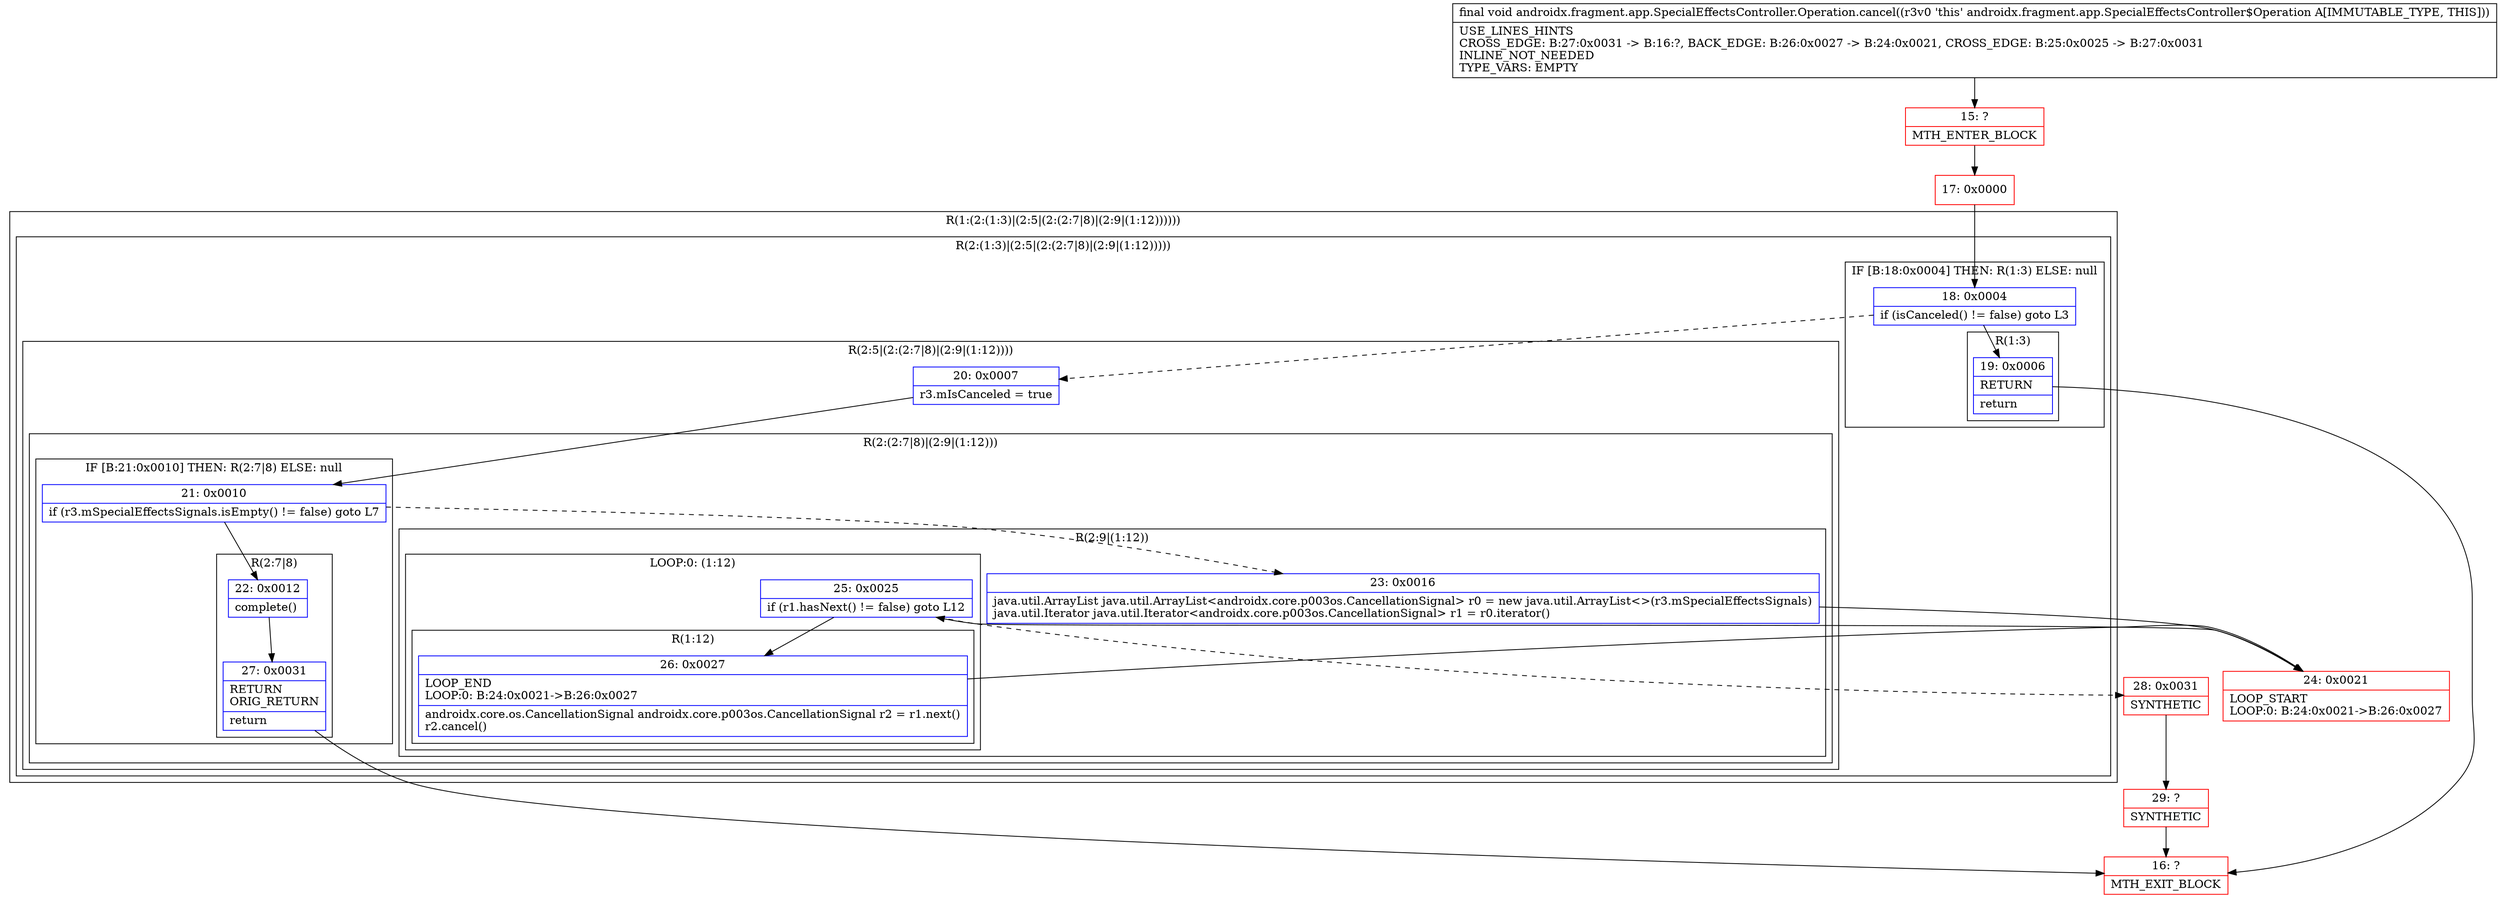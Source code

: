 digraph "CFG forandroidx.fragment.app.SpecialEffectsController.Operation.cancel()V" {
subgraph cluster_Region_2054777248 {
label = "R(1:(2:(1:3)|(2:5|(2:(2:7|8)|(2:9|(1:12))))))";
node [shape=record,color=blue];
subgraph cluster_Region_1677199748 {
label = "R(2:(1:3)|(2:5|(2:(2:7|8)|(2:9|(1:12)))))";
node [shape=record,color=blue];
subgraph cluster_IfRegion_1266841672 {
label = "IF [B:18:0x0004] THEN: R(1:3) ELSE: null";
node [shape=record,color=blue];
Node_18 [shape=record,label="{18\:\ 0x0004|if (isCanceled() != false) goto L3\l}"];
subgraph cluster_Region_1842024576 {
label = "R(1:3)";
node [shape=record,color=blue];
Node_19 [shape=record,label="{19\:\ 0x0006|RETURN\l|return\l}"];
}
}
subgraph cluster_Region_1557020912 {
label = "R(2:5|(2:(2:7|8)|(2:9|(1:12))))";
node [shape=record,color=blue];
Node_20 [shape=record,label="{20\:\ 0x0007|r3.mIsCanceled = true\l}"];
subgraph cluster_Region_2144982724 {
label = "R(2:(2:7|8)|(2:9|(1:12)))";
node [shape=record,color=blue];
subgraph cluster_IfRegion_667005263 {
label = "IF [B:21:0x0010] THEN: R(2:7|8) ELSE: null";
node [shape=record,color=blue];
Node_21 [shape=record,label="{21\:\ 0x0010|if (r3.mSpecialEffectsSignals.isEmpty() != false) goto L7\l}"];
subgraph cluster_Region_314309159 {
label = "R(2:7|8)";
node [shape=record,color=blue];
Node_22 [shape=record,label="{22\:\ 0x0012|complete()\l}"];
Node_27 [shape=record,label="{27\:\ 0x0031|RETURN\lORIG_RETURN\l|return\l}"];
}
}
subgraph cluster_Region_954505937 {
label = "R(2:9|(1:12))";
node [shape=record,color=blue];
Node_23 [shape=record,label="{23\:\ 0x0016|java.util.ArrayList java.util.ArrayList\<androidx.core.p003os.CancellationSignal\> r0 = new java.util.ArrayList\<\>(r3.mSpecialEffectsSignals)\ljava.util.Iterator java.util.Iterator\<androidx.core.p003os.CancellationSignal\> r1 = r0.iterator()\l}"];
subgraph cluster_LoopRegion_167832517 {
label = "LOOP:0: (1:12)";
node [shape=record,color=blue];
Node_25 [shape=record,label="{25\:\ 0x0025|if (r1.hasNext() != false) goto L12\l}"];
subgraph cluster_Region_173946148 {
label = "R(1:12)";
node [shape=record,color=blue];
Node_26 [shape=record,label="{26\:\ 0x0027|LOOP_END\lLOOP:0: B:24:0x0021\-\>B:26:0x0027\l|androidx.core.os.CancellationSignal androidx.core.p003os.CancellationSignal r2 = r1.next()\lr2.cancel()\l}"];
}
}
}
}
}
}
}
Node_15 [shape=record,color=red,label="{15\:\ ?|MTH_ENTER_BLOCK\l}"];
Node_17 [shape=record,color=red,label="{17\:\ 0x0000}"];
Node_16 [shape=record,color=red,label="{16\:\ ?|MTH_EXIT_BLOCK\l}"];
Node_24 [shape=record,color=red,label="{24\:\ 0x0021|LOOP_START\lLOOP:0: B:24:0x0021\-\>B:26:0x0027\l}"];
Node_28 [shape=record,color=red,label="{28\:\ 0x0031|SYNTHETIC\l}"];
Node_29 [shape=record,color=red,label="{29\:\ ?|SYNTHETIC\l}"];
MethodNode[shape=record,label="{final void androidx.fragment.app.SpecialEffectsController.Operation.cancel((r3v0 'this' androidx.fragment.app.SpecialEffectsController$Operation A[IMMUTABLE_TYPE, THIS]))  | USE_LINES_HINTS\lCROSS_EDGE: B:27:0x0031 \-\> B:16:?, BACK_EDGE: B:26:0x0027 \-\> B:24:0x0021, CROSS_EDGE: B:25:0x0025 \-\> B:27:0x0031\lINLINE_NOT_NEEDED\lTYPE_VARS: EMPTY\l}"];
MethodNode -> Node_15;Node_18 -> Node_19;
Node_18 -> Node_20[style=dashed];
Node_19 -> Node_16;
Node_20 -> Node_21;
Node_21 -> Node_22;
Node_21 -> Node_23[style=dashed];
Node_22 -> Node_27;
Node_27 -> Node_16;
Node_23 -> Node_24;
Node_25 -> Node_26;
Node_25 -> Node_28[style=dashed];
Node_26 -> Node_24;
Node_15 -> Node_17;
Node_17 -> Node_18;
Node_24 -> Node_25;
Node_28 -> Node_29;
Node_29 -> Node_16;
}

